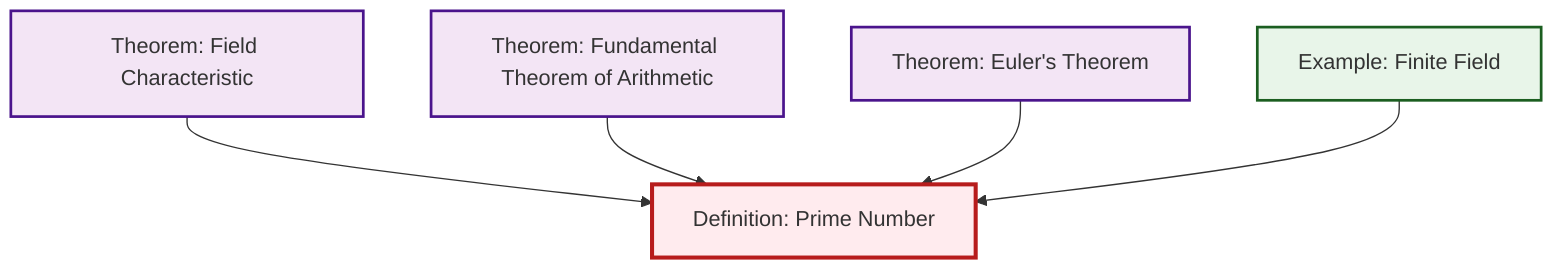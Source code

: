 graph TD
    classDef definition fill:#e1f5fe,stroke:#01579b,stroke-width:2px
    classDef theorem fill:#f3e5f5,stroke:#4a148c,stroke-width:2px
    classDef axiom fill:#fff3e0,stroke:#e65100,stroke-width:2px
    classDef example fill:#e8f5e9,stroke:#1b5e20,stroke-width:2px
    classDef current fill:#ffebee,stroke:#b71c1c,stroke-width:3px
    def-prime["Definition: Prime Number"]:::definition
    thm-fundamental-arithmetic["Theorem: Fundamental Theorem of Arithmetic"]:::theorem
    thm-euler["Theorem: Euler's Theorem"]:::theorem
    ex-finite-field["Example: Finite Field"]:::example
    thm-field-characteristic["Theorem: Field Characteristic"]:::theorem
    thm-field-characteristic --> def-prime
    thm-fundamental-arithmetic --> def-prime
    thm-euler --> def-prime
    ex-finite-field --> def-prime
    class def-prime current